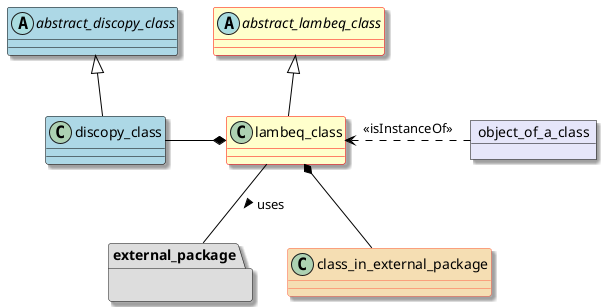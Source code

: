 @startuml

set namespaceseparator none
skinparam dpi 96
skinparam ArrowColor Black
skinparam shadowing true
skinparam class {
  backgroundColor Business
  borderColor Red
}
skinparam object {
  backgroundColor lavender
  borderColor black
}

abstract class abstract_lambeq_class
abstract class abstract_discopy_class #back:lightblue;line:black
class lambeq_class
class discopy_class #back:lightblue;line:black
class class_in_external_package #back:wheat;line:tomato

package external_package #DDDDDD {}
object object_of_a_class

abstract_lambeq_class <|-- lambeq_class
abstract_discopy_class <|-- discopy_class

lambeq_class *-l- discopy_class
lambeq_class *-- class_in_external_package
lambeq_class <.r. object_of_a_class : << isInstanceOf >>
lambeq_class -- external_package : uses >



@enduml
